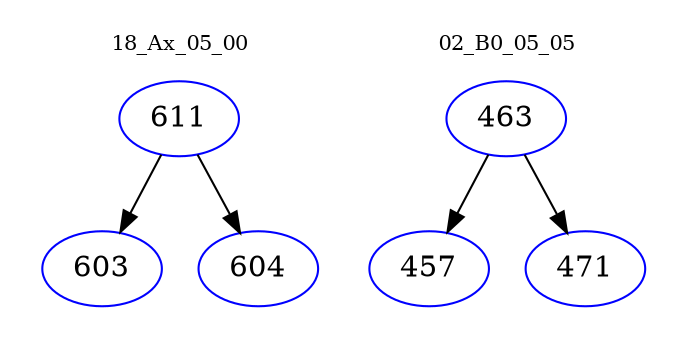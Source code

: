 digraph{
subgraph cluster_0 {
color = white
label = "18_Ax_05_00";
fontsize=10;
T0_611 [label="611", color="blue"]
T0_611 -> T0_603 [color="black"]
T0_603 [label="603", color="blue"]
T0_611 -> T0_604 [color="black"]
T0_604 [label="604", color="blue"]
}
subgraph cluster_1 {
color = white
label = "02_B0_05_05";
fontsize=10;
T1_463 [label="463", color="blue"]
T1_463 -> T1_457 [color="black"]
T1_457 [label="457", color="blue"]
T1_463 -> T1_471 [color="black"]
T1_471 [label="471", color="blue"]
}
}
